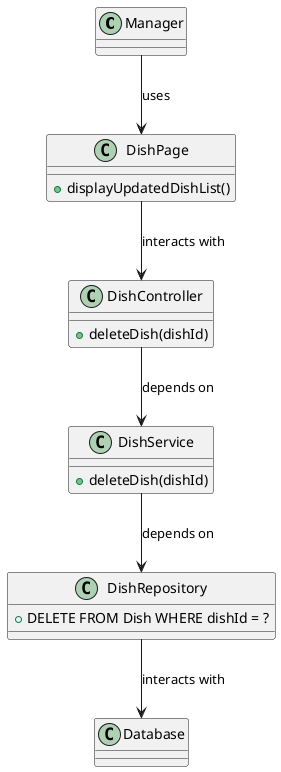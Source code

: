 @startuml
class Manager {
}

class DishPage {
  +displayUpdatedDishList()
}

class DishController {
  +deleteDish(dishId)
}

class DishService {
  +deleteDish(dishId)
}

class DishRepository {
  +DELETE FROM Dish WHERE dishId = ?
}

class Database {
}

Manager --> DishPage : uses
DishPage --> DishController : interacts with
DishController --> DishService : depends on
DishService --> DishRepository : depends on
DishRepository --> Database : interacts with
@enduml
